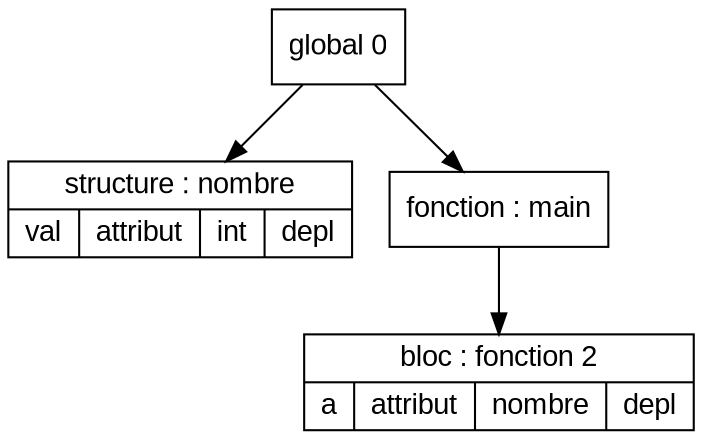 digraph "tds"{

	node [fontname="Arial"];

	N1 [shape=record label="{ structure : nombre
	| { val | attribut | int | depl }
	}"];

	N3 [shape=record label="{ bloc : fonction  2
	| { a | attribut | nombre | depl }
	}"];

	N2 [shape=record label="{ fonction : main
	}"];

	N0 [shape=record label="{ global 0
	}"];


	N0 -> N1; 
	N0 -> N2; 
	N2 -> N3; 
}
